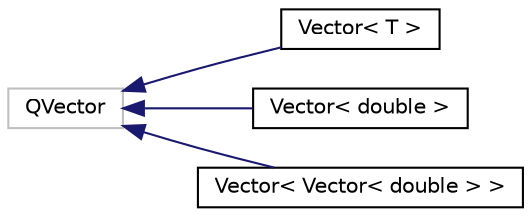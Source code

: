 digraph "Graphical Class Hierarchy"
{
  edge [fontname="Helvetica",fontsize="10",labelfontname="Helvetica",labelfontsize="10"];
  node [fontname="Helvetica",fontsize="10",shape=record];
  rankdir="LR";
  Node1 [label="QVector",height=0.2,width=0.4,color="grey75", fillcolor="white", style="filled"];
  Node1 -> Node2 [dir="back",color="midnightblue",fontsize="10",style="solid",fontname="Helvetica"];
  Node2 [label="Vector\< T \>",height=0.2,width=0.4,color="black", fillcolor="white", style="filled",URL="$class_vector.html"];
  Node1 -> Node3 [dir="back",color="midnightblue",fontsize="10",style="solid",fontname="Helvetica"];
  Node3 [label="Vector\< double \>",height=0.2,width=0.4,color="black", fillcolor="white", style="filled",URL="$class_vector.html"];
  Node1 -> Node4 [dir="back",color="midnightblue",fontsize="10",style="solid",fontname="Helvetica"];
  Node4 [label="Vector\< Vector\< double \> \>",height=0.2,width=0.4,color="black", fillcolor="white", style="filled",URL="$class_vector.html"];
}

